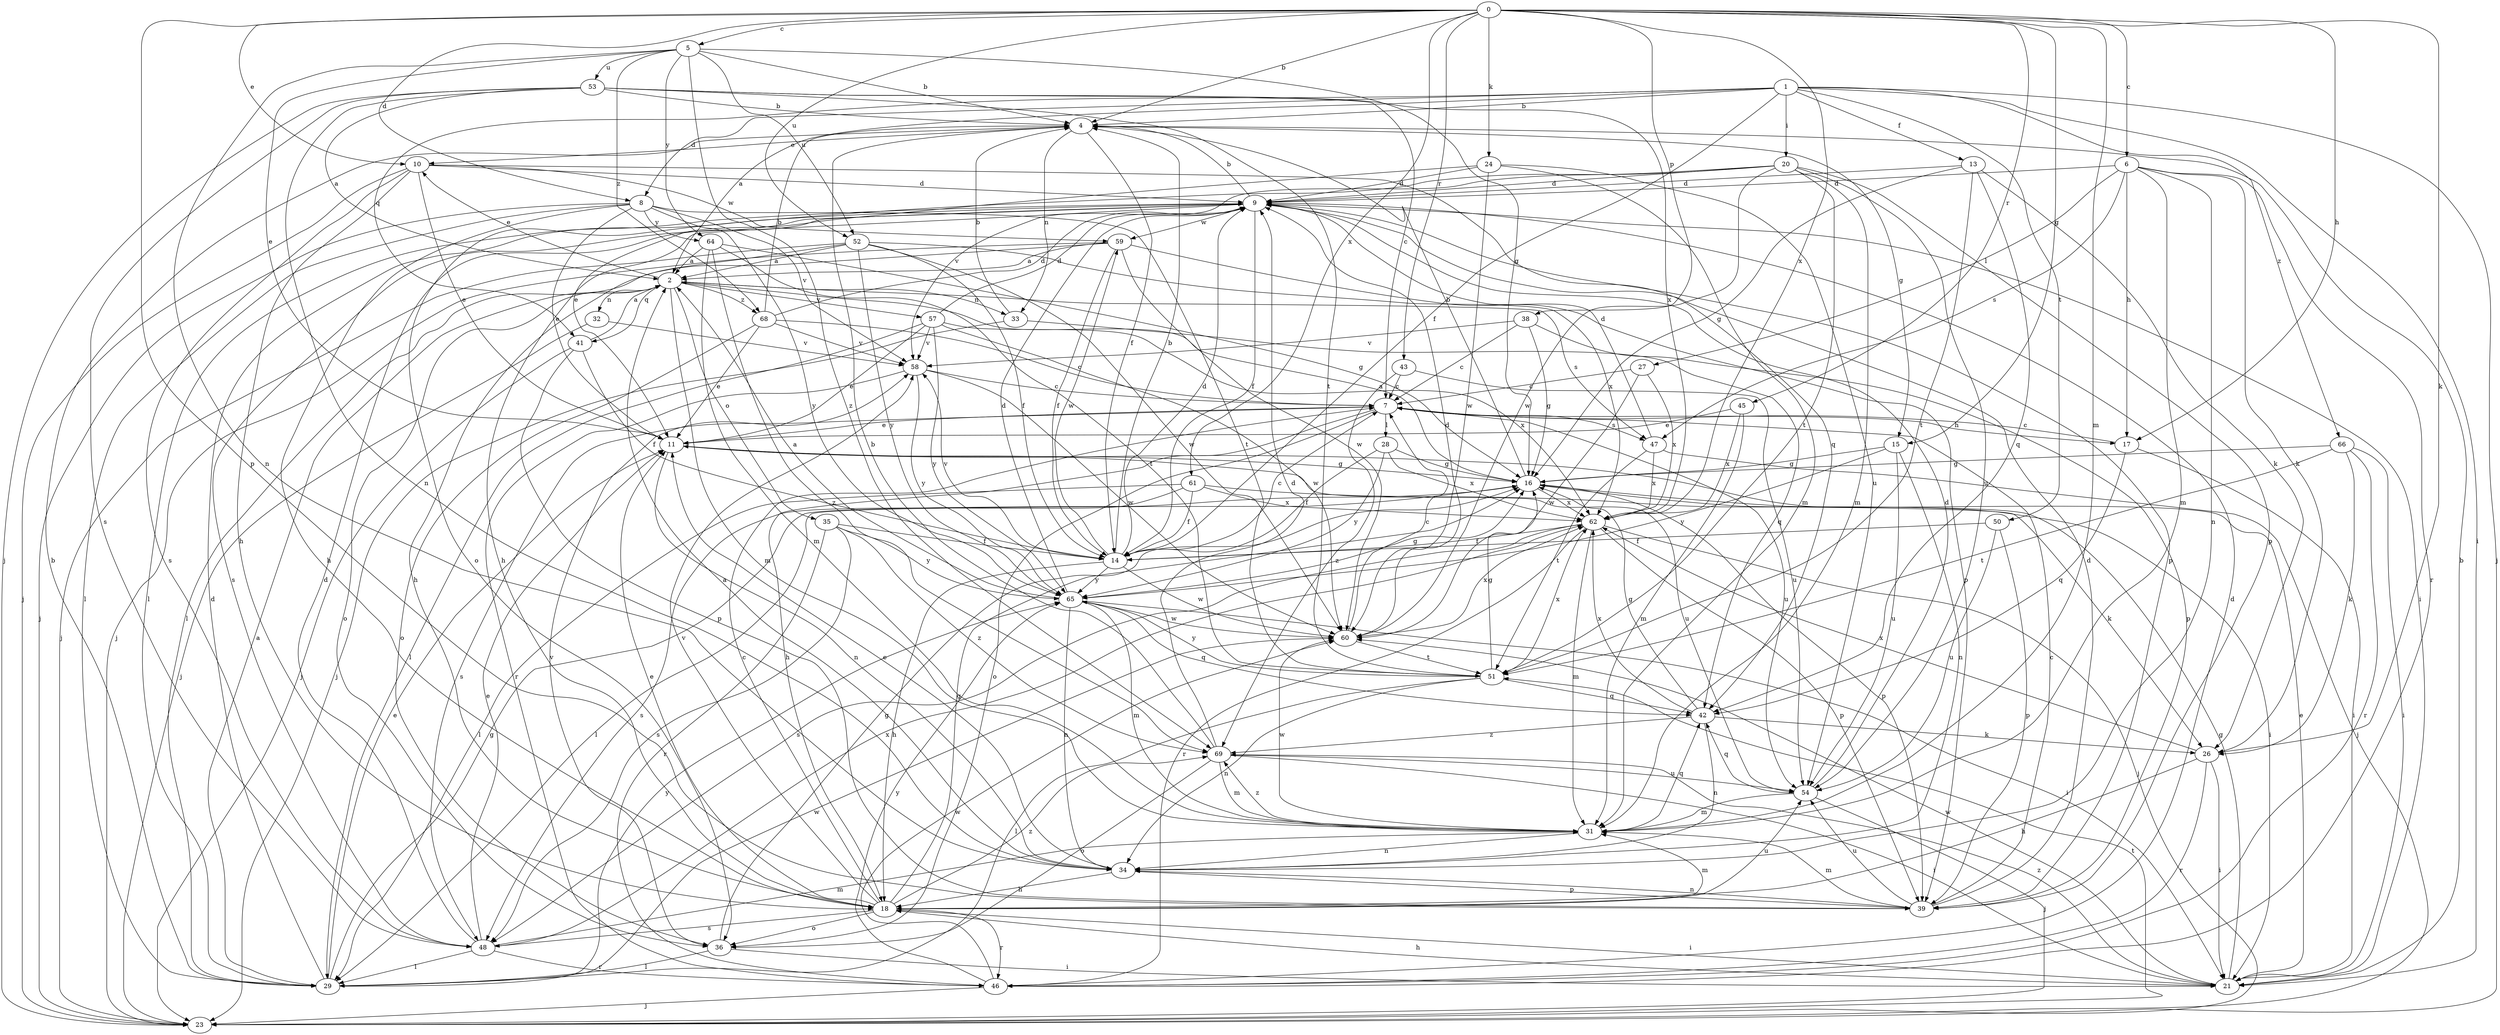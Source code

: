 strict digraph  {
0;
1;
2;
4;
5;
6;
7;
8;
9;
10;
11;
13;
14;
15;
16;
17;
18;
20;
21;
23;
24;
26;
27;
28;
29;
31;
32;
33;
34;
35;
36;
38;
39;
41;
42;
43;
45;
46;
47;
48;
50;
51;
52;
53;
54;
57;
58;
59;
60;
61;
62;
64;
65;
66;
68;
69;
0 -> 4  [label=b];
0 -> 5  [label=c];
0 -> 6  [label=c];
0 -> 8  [label=d];
0 -> 10  [label=e];
0 -> 15  [label=g];
0 -> 17  [label=h];
0 -> 24  [label=k];
0 -> 26  [label=k];
0 -> 31  [label=m];
0 -> 38  [label=p];
0 -> 39  [label=p];
0 -> 43  [label=r];
0 -> 45  [label=r];
0 -> 52  [label=u];
0 -> 61  [label=x];
0 -> 62  [label=x];
1 -> 2  [label=a];
1 -> 4  [label=b];
1 -> 8  [label=d];
1 -> 13  [label=f];
1 -> 14  [label=f];
1 -> 20  [label=i];
1 -> 21  [label=i];
1 -> 23  [label=j];
1 -> 41  [label=q];
1 -> 50  [label=t];
1 -> 66  [label=z];
2 -> 10  [label=e];
2 -> 31  [label=m];
2 -> 32  [label=n];
2 -> 33  [label=n];
2 -> 35  [label=o];
2 -> 36  [label=o];
2 -> 41  [label=q];
2 -> 47  [label=s];
2 -> 57  [label=v];
2 -> 68  [label=z];
4 -> 10  [label=e];
4 -> 14  [label=f];
4 -> 15  [label=g];
4 -> 33  [label=n];
5 -> 4  [label=b];
5 -> 11  [label=e];
5 -> 16  [label=g];
5 -> 34  [label=n];
5 -> 52  [label=u];
5 -> 53  [label=u];
5 -> 64  [label=y];
5 -> 68  [label=z];
5 -> 69  [label=z];
6 -> 9  [label=d];
6 -> 17  [label=h];
6 -> 26  [label=k];
6 -> 27  [label=l];
6 -> 31  [label=m];
6 -> 34  [label=n];
6 -> 46  [label=r];
6 -> 47  [label=s];
7 -> 11  [label=e];
7 -> 17  [label=h];
7 -> 18  [label=h];
7 -> 28  [label=l];
7 -> 36  [label=o];
7 -> 47  [label=s];
7 -> 48  [label=s];
7 -> 54  [label=u];
8 -> 11  [label=e];
8 -> 18  [label=h];
8 -> 23  [label=j];
8 -> 29  [label=l];
8 -> 51  [label=t];
8 -> 58  [label=v];
8 -> 64  [label=y];
8 -> 65  [label=y];
9 -> 4  [label=b];
9 -> 14  [label=f];
9 -> 18  [label=h];
9 -> 21  [label=i];
9 -> 29  [label=l];
9 -> 39  [label=p];
9 -> 48  [label=s];
9 -> 59  [label=w];
10 -> 9  [label=d];
10 -> 11  [label=e];
10 -> 18  [label=h];
10 -> 23  [label=j];
10 -> 42  [label=q];
10 -> 48  [label=s];
10 -> 59  [label=w];
11 -> 16  [label=g];
11 -> 34  [label=n];
11 -> 54  [label=u];
13 -> 9  [label=d];
13 -> 16  [label=g];
13 -> 26  [label=k];
13 -> 42  [label=q];
13 -> 51  [label=t];
14 -> 4  [label=b];
14 -> 7  [label=c];
14 -> 9  [label=d];
14 -> 18  [label=h];
14 -> 58  [label=v];
14 -> 59  [label=w];
14 -> 60  [label=w];
14 -> 65  [label=y];
15 -> 16  [label=g];
15 -> 34  [label=n];
15 -> 54  [label=u];
15 -> 65  [label=y];
16 -> 2  [label=a];
16 -> 4  [label=b];
16 -> 26  [label=k];
16 -> 29  [label=l];
16 -> 39  [label=p];
16 -> 62  [label=x];
17 -> 7  [label=c];
17 -> 21  [label=i];
17 -> 42  [label=q];
18 -> 7  [label=c];
18 -> 11  [label=e];
18 -> 16  [label=g];
18 -> 21  [label=i];
18 -> 31  [label=m];
18 -> 36  [label=o];
18 -> 46  [label=r];
18 -> 48  [label=s];
18 -> 54  [label=u];
18 -> 58  [label=v];
18 -> 69  [label=z];
20 -> 9  [label=d];
20 -> 31  [label=m];
20 -> 36  [label=o];
20 -> 39  [label=p];
20 -> 51  [label=t];
20 -> 54  [label=u];
20 -> 58  [label=v];
20 -> 60  [label=w];
21 -> 4  [label=b];
21 -> 11  [label=e];
21 -> 16  [label=g];
21 -> 18  [label=h];
21 -> 60  [label=w];
21 -> 69  [label=z];
23 -> 51  [label=t];
24 -> 9  [label=d];
24 -> 11  [label=e];
24 -> 31  [label=m];
24 -> 54  [label=u];
24 -> 60  [label=w];
26 -> 18  [label=h];
26 -> 21  [label=i];
26 -> 46  [label=r];
26 -> 62  [label=x];
27 -> 7  [label=c];
27 -> 60  [label=w];
27 -> 62  [label=x];
28 -> 14  [label=f];
28 -> 16  [label=g];
28 -> 62  [label=x];
28 -> 65  [label=y];
29 -> 2  [label=a];
29 -> 4  [label=b];
29 -> 9  [label=d];
29 -> 11  [label=e];
29 -> 16  [label=g];
29 -> 60  [label=w];
29 -> 65  [label=y];
31 -> 34  [label=n];
31 -> 42  [label=q];
31 -> 60  [label=w];
31 -> 69  [label=z];
32 -> 23  [label=j];
32 -> 58  [label=v];
33 -> 4  [label=b];
33 -> 23  [label=j];
33 -> 42  [label=q];
34 -> 2  [label=a];
34 -> 11  [label=e];
34 -> 18  [label=h];
34 -> 39  [label=p];
35 -> 14  [label=f];
35 -> 46  [label=r];
35 -> 48  [label=s];
35 -> 65  [label=y];
35 -> 69  [label=z];
36 -> 16  [label=g];
36 -> 21  [label=i];
36 -> 29  [label=l];
36 -> 58  [label=v];
38 -> 7  [label=c];
38 -> 16  [label=g];
38 -> 39  [label=p];
38 -> 58  [label=v];
39 -> 7  [label=c];
39 -> 9  [label=d];
39 -> 31  [label=m];
39 -> 34  [label=n];
39 -> 54  [label=u];
41 -> 2  [label=a];
41 -> 14  [label=f];
41 -> 23  [label=j];
41 -> 39  [label=p];
42 -> 16  [label=g];
42 -> 26  [label=k];
42 -> 34  [label=n];
42 -> 62  [label=x];
42 -> 69  [label=z];
43 -> 7  [label=c];
43 -> 54  [label=u];
43 -> 69  [label=z];
45 -> 11  [label=e];
45 -> 31  [label=m];
45 -> 62  [label=x];
46 -> 9  [label=d];
46 -> 23  [label=j];
46 -> 60  [label=w];
46 -> 65  [label=y];
47 -> 9  [label=d];
47 -> 23  [label=j];
47 -> 51  [label=t];
47 -> 62  [label=x];
48 -> 9  [label=d];
48 -> 11  [label=e];
48 -> 29  [label=l];
48 -> 31  [label=m];
48 -> 46  [label=r];
48 -> 62  [label=x];
50 -> 14  [label=f];
50 -> 39  [label=p];
50 -> 54  [label=u];
51 -> 16  [label=g];
51 -> 29  [label=l];
51 -> 34  [label=n];
51 -> 42  [label=q];
51 -> 62  [label=x];
51 -> 65  [label=y];
52 -> 2  [label=a];
52 -> 14  [label=f];
52 -> 18  [label=h];
52 -> 23  [label=j];
52 -> 60  [label=w];
52 -> 62  [label=x];
52 -> 65  [label=y];
53 -> 2  [label=a];
53 -> 4  [label=b];
53 -> 7  [label=c];
53 -> 23  [label=j];
53 -> 34  [label=n];
53 -> 48  [label=s];
53 -> 51  [label=t];
53 -> 62  [label=x];
54 -> 9  [label=d];
54 -> 23  [label=j];
54 -> 31  [label=m];
54 -> 42  [label=q];
57 -> 9  [label=d];
57 -> 11  [label=e];
57 -> 29  [label=l];
57 -> 58  [label=v];
57 -> 60  [label=w];
57 -> 62  [label=x];
57 -> 65  [label=y];
58 -> 7  [label=c];
58 -> 46  [label=r];
58 -> 60  [label=w];
58 -> 65  [label=y];
59 -> 2  [label=a];
59 -> 14  [label=f];
59 -> 23  [label=j];
59 -> 29  [label=l];
59 -> 39  [label=p];
59 -> 60  [label=w];
60 -> 7  [label=c];
60 -> 9  [label=d];
60 -> 51  [label=t];
60 -> 62  [label=x];
61 -> 14  [label=f];
61 -> 21  [label=i];
61 -> 29  [label=l];
61 -> 48  [label=s];
61 -> 62  [label=x];
62 -> 14  [label=f];
62 -> 23  [label=j];
62 -> 31  [label=m];
62 -> 39  [label=p];
62 -> 46  [label=r];
62 -> 48  [label=s];
64 -> 2  [label=a];
64 -> 16  [label=g];
64 -> 31  [label=m];
64 -> 51  [label=t];
64 -> 69  [label=z];
65 -> 2  [label=a];
65 -> 9  [label=d];
65 -> 16  [label=g];
65 -> 21  [label=i];
65 -> 31  [label=m];
65 -> 34  [label=n];
65 -> 42  [label=q];
65 -> 60  [label=w];
66 -> 16  [label=g];
66 -> 21  [label=i];
66 -> 26  [label=k];
66 -> 46  [label=r];
66 -> 51  [label=t];
68 -> 4  [label=b];
68 -> 7  [label=c];
68 -> 9  [label=d];
68 -> 11  [label=e];
68 -> 36  [label=o];
68 -> 58  [label=v];
69 -> 4  [label=b];
69 -> 9  [label=d];
69 -> 21  [label=i];
69 -> 31  [label=m];
69 -> 36  [label=o];
69 -> 54  [label=u];
}

